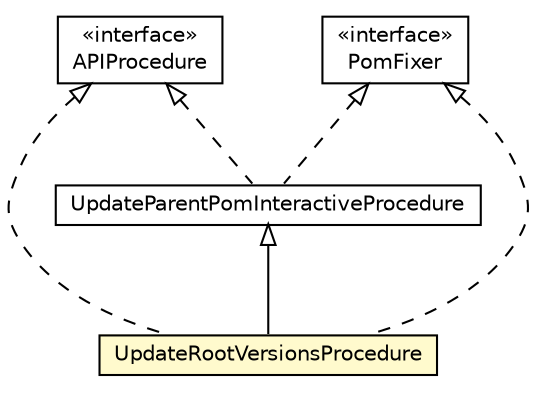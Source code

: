 #!/usr/local/bin/dot
#
# Class diagram 
# Generated by UMLGraph version R5_6-24-gf6e263 (http://www.umlgraph.org/)
#

digraph G {
	edge [fontname="Helvetica",fontsize=10,labelfontname="Helvetica",labelfontsize=10];
	node [fontname="Helvetica",fontsize=10,shape=plaintext];
	nodesep=0.25;
	ranksep=0.5;
	// org.universAAL.support.directives.api.APIProcedure
	c8341217 [label=<<table title="org.universAAL.support.directives.api.APIProcedure" border="0" cellborder="1" cellspacing="0" cellpadding="2" port="p" href="../api/APIProcedure.html">
		<tr><td><table border="0" cellspacing="0" cellpadding="1">
<tr><td align="center" balign="center"> &#171;interface&#187; </td></tr>
<tr><td align="center" balign="center"> APIProcedure </td></tr>
		</table></td></tr>
		</table>>, URL="../api/APIProcedure.html", fontname="Helvetica", fontcolor="black", fontsize=10.0];
	// org.universAAL.support.directives.procedures.UpdateRootVersionsProcedure
	c8341235 [label=<<table title="org.universAAL.support.directives.procedures.UpdateRootVersionsProcedure" border="0" cellborder="1" cellspacing="0" cellpadding="2" port="p" bgcolor="lemonChiffon" href="./UpdateRootVersionsProcedure.html">
		<tr><td><table border="0" cellspacing="0" cellpadding="1">
<tr><td align="center" balign="center"> UpdateRootVersionsProcedure </td></tr>
		</table></td></tr>
		</table>>, URL="./UpdateRootVersionsProcedure.html", fontname="Helvetica", fontcolor="black", fontsize=10.0];
	// org.universAAL.support.directives.procedures.UpdateParentPomInteractiveProcedure
	c8341236 [label=<<table title="org.universAAL.support.directives.procedures.UpdateParentPomInteractiveProcedure" border="0" cellborder="1" cellspacing="0" cellpadding="2" port="p" href="./UpdateParentPomInteractiveProcedure.html">
		<tr><td><table border="0" cellspacing="0" cellpadding="1">
<tr><td align="center" balign="center"> UpdateParentPomInteractiveProcedure </td></tr>
		</table></td></tr>
		</table>>, URL="./UpdateParentPomInteractiveProcedure.html", fontname="Helvetica", fontcolor="black", fontsize=10.0];
	// org.universAAL.support.directives.util.PomFixer
	c8341256 [label=<<table title="org.universAAL.support.directives.util.PomFixer" border="0" cellborder="1" cellspacing="0" cellpadding="2" port="p" href="../util/PomFixer.html">
		<tr><td><table border="0" cellspacing="0" cellpadding="1">
<tr><td align="center" balign="center"> &#171;interface&#187; </td></tr>
<tr><td align="center" balign="center"> PomFixer </td></tr>
		</table></td></tr>
		</table>>, URL="../util/PomFixer.html", fontname="Helvetica", fontcolor="black", fontsize=10.0];
	//org.universAAL.support.directives.procedures.UpdateRootVersionsProcedure extends org.universAAL.support.directives.procedures.UpdateParentPomInteractiveProcedure
	c8341236:p -> c8341235:p [dir=back,arrowtail=empty];
	//org.universAAL.support.directives.procedures.UpdateRootVersionsProcedure implements org.universAAL.support.directives.api.APIProcedure
	c8341217:p -> c8341235:p [dir=back,arrowtail=empty,style=dashed];
	//org.universAAL.support.directives.procedures.UpdateRootVersionsProcedure implements org.universAAL.support.directives.util.PomFixer
	c8341256:p -> c8341235:p [dir=back,arrowtail=empty,style=dashed];
	//org.universAAL.support.directives.procedures.UpdateParentPomInteractiveProcedure implements org.universAAL.support.directives.api.APIProcedure
	c8341217:p -> c8341236:p [dir=back,arrowtail=empty,style=dashed];
	//org.universAAL.support.directives.procedures.UpdateParentPomInteractiveProcedure implements org.universAAL.support.directives.util.PomFixer
	c8341256:p -> c8341236:p [dir=back,arrowtail=empty,style=dashed];
}

